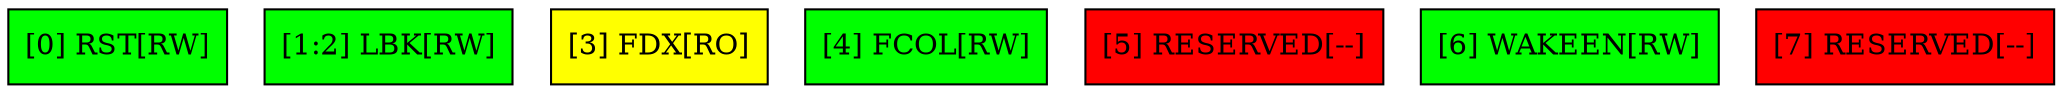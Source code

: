 digraph NCR{
node [shape = "record" 
 style="filled" ];
node0 [ label = "[0] RST[RW]"
 fillcolor = "green"];
node1 [ label = "[1:2] LBK[RW]"
 fillcolor = "green"];
node2 [ label = "[3] FDX[RO]"
 fillcolor = "yellow"];
node3 [ label = "[4] FCOL[RW]"
 fillcolor = "green"];
node4 [ label = "[5] RESERVED[--]"
 fillcolor = "red"];
node5 [ label = "[6] WAKEEN[RW]"
 fillcolor = "green"];
node6 [ label = "[7] RESERVED[--]"
 fillcolor = "red"];
}